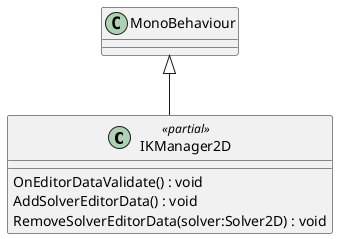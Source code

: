 @startuml
class IKManager2D <<partial>> {
    OnEditorDataValidate() : void
    AddSolverEditorData() : void
    RemoveSolverEditorData(solver:Solver2D) : void
}
MonoBehaviour <|-- IKManager2D
@enduml
